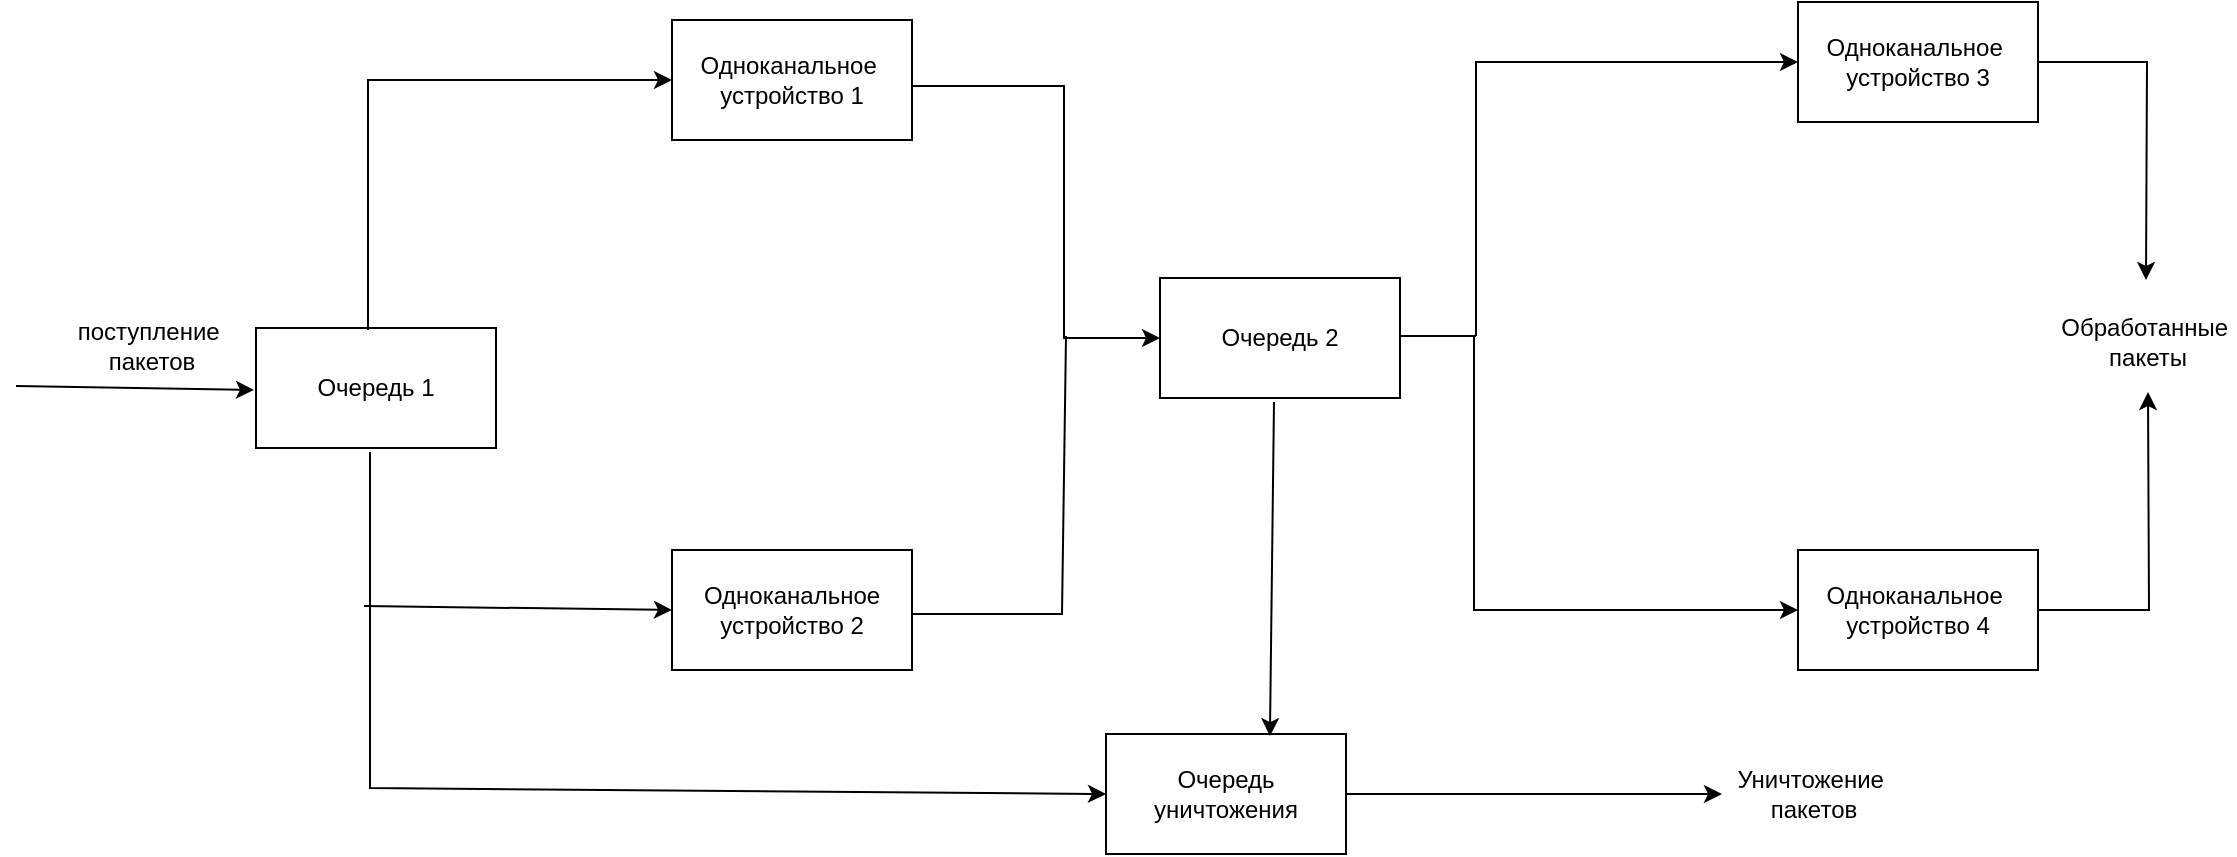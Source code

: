 <mxfile version="25.0.3">
  <diagram name="Страница — 1" id="quoDq-INLFYDusUXmufk">
    <mxGraphModel dx="1434" dy="746" grid="0" gridSize="10" guides="1" tooltips="1" connect="1" arrows="1" fold="1" page="1" pageScale="1" pageWidth="1169" pageHeight="1654" math="0" shadow="0">
      <root>
        <mxCell id="0" />
        <mxCell id="1" parent="0" />
        <mxCell id="CbfA4khZRV9MciLHMLf--1" value="" style="endArrow=classic;html=1;rounded=0;" edge="1" parent="1">
          <mxGeometry width="50" height="50" relative="1" as="geometry">
            <mxPoint x="40" y="361" as="sourcePoint" />
            <mxPoint x="159" y="363" as="targetPoint" />
          </mxGeometry>
        </mxCell>
        <mxCell id="CbfA4khZRV9MciLHMLf--2" value="Очередь 1" style="rounded=0;whiteSpace=wrap;html=1;" vertex="1" parent="1">
          <mxGeometry x="160" y="332" width="120" height="60" as="geometry" />
        </mxCell>
        <mxCell id="CbfA4khZRV9MciLHMLf--3" value="Одноканальное&amp;nbsp;&lt;br&gt;устройство 1" style="rounded=0;whiteSpace=wrap;html=1;" vertex="1" parent="1">
          <mxGeometry x="368" y="178" width="120" height="60" as="geometry" />
        </mxCell>
        <mxCell id="CbfA4khZRV9MciLHMLf--4" value="Одноканальное устройство 2" style="rounded=0;whiteSpace=wrap;html=1;" vertex="1" parent="1">
          <mxGeometry x="368" y="443" width="120" height="60" as="geometry" />
        </mxCell>
        <mxCell id="CbfA4khZRV9MciLHMLf--5" value="Очередь 2" style="rounded=0;whiteSpace=wrap;html=1;" vertex="1" parent="1">
          <mxGeometry x="612" y="307" width="120" height="60" as="geometry" />
        </mxCell>
        <mxCell id="CbfA4khZRV9MciLHMLf--18" value="" style="edgeStyle=orthogonalEdgeStyle;rounded=0;orthogonalLoop=1;jettySize=auto;html=1;" edge="1" parent="1" source="CbfA4khZRV9MciLHMLf--6">
          <mxGeometry relative="1" as="geometry">
            <mxPoint x="893" y="565" as="targetPoint" />
          </mxGeometry>
        </mxCell>
        <mxCell id="CbfA4khZRV9MciLHMLf--6" value="Очередь&lt;br&gt;уничтожения" style="rounded=0;whiteSpace=wrap;html=1;" vertex="1" parent="1">
          <mxGeometry x="585" y="535" width="120" height="60" as="geometry" />
        </mxCell>
        <mxCell id="CbfA4khZRV9MciLHMLf--23" value="" style="edgeStyle=orthogonalEdgeStyle;rounded=0;orthogonalLoop=1;jettySize=auto;html=1;" edge="1" parent="1" source="CbfA4khZRV9MciLHMLf--7">
          <mxGeometry relative="1" as="geometry">
            <mxPoint x="1105" y="308" as="targetPoint" />
          </mxGeometry>
        </mxCell>
        <mxCell id="CbfA4khZRV9MciLHMLf--7" value="Одноканальное&amp;nbsp;&lt;br&gt;устройство 3" style="rounded=0;whiteSpace=wrap;html=1;" vertex="1" parent="1">
          <mxGeometry x="931" y="169" width="120" height="60" as="geometry" />
        </mxCell>
        <mxCell id="CbfA4khZRV9MciLHMLf--21" value="" style="edgeStyle=orthogonalEdgeStyle;rounded=0;orthogonalLoop=1;jettySize=auto;html=1;" edge="1" parent="1" source="CbfA4khZRV9MciLHMLf--8">
          <mxGeometry relative="1" as="geometry">
            <mxPoint x="1106" y="364" as="targetPoint" />
          </mxGeometry>
        </mxCell>
        <mxCell id="CbfA4khZRV9MciLHMLf--8" value="Одноканальное&amp;nbsp;&lt;br&gt;устройство 4" style="rounded=0;whiteSpace=wrap;html=1;" vertex="1" parent="1">
          <mxGeometry x="931" y="443" width="120" height="60" as="geometry" />
        </mxCell>
        <mxCell id="CbfA4khZRV9MciLHMLf--9" value="поступление&amp;nbsp;&lt;br&gt;пакетов" style="text;html=1;align=center;verticalAlign=middle;whiteSpace=wrap;rounded=0;" vertex="1" parent="1">
          <mxGeometry x="78" y="326" width="60" height="30" as="geometry" />
        </mxCell>
        <mxCell id="CbfA4khZRV9MciLHMLf--11" value="" style="endArrow=classic;html=1;rounded=0;entryX=0;entryY=0.5;entryDx=0;entryDy=0;" edge="1" parent="1" target="CbfA4khZRV9MciLHMLf--3">
          <mxGeometry width="50" height="50" relative="1" as="geometry">
            <mxPoint x="216" y="333" as="sourcePoint" />
            <mxPoint x="266" y="283" as="targetPoint" />
            <Array as="points">
              <mxPoint x="216" y="208" />
            </Array>
          </mxGeometry>
        </mxCell>
        <mxCell id="CbfA4khZRV9MciLHMLf--12" value="" style="endArrow=classic;html=1;rounded=0;entryX=0;entryY=0.5;entryDx=0;entryDy=0;" edge="1" parent="1" target="CbfA4khZRV9MciLHMLf--6">
          <mxGeometry width="50" height="50" relative="1" as="geometry">
            <mxPoint x="217" y="394" as="sourcePoint" />
            <mxPoint x="267" y="344" as="targetPoint" />
            <Array as="points">
              <mxPoint x="217" y="562" />
            </Array>
          </mxGeometry>
        </mxCell>
        <mxCell id="CbfA4khZRV9MciLHMLf--13" value="" style="endArrow=classic;html=1;rounded=0;entryX=0;entryY=0.5;entryDx=0;entryDy=0;" edge="1" parent="1" target="CbfA4khZRV9MciLHMLf--4">
          <mxGeometry width="50" height="50" relative="1" as="geometry">
            <mxPoint x="214" y="471" as="sourcePoint" />
            <mxPoint x="266" y="430" as="targetPoint" />
          </mxGeometry>
        </mxCell>
        <mxCell id="CbfA4khZRV9MciLHMLf--14" value="" style="endArrow=classic;html=1;rounded=0;entryX=0;entryY=0.5;entryDx=0;entryDy=0;" edge="1" parent="1" target="CbfA4khZRV9MciLHMLf--5">
          <mxGeometry width="50" height="50" relative="1" as="geometry">
            <mxPoint x="488" y="211" as="sourcePoint" />
            <mxPoint x="538" y="161" as="targetPoint" />
            <Array as="points">
              <mxPoint x="564" y="211" />
              <mxPoint x="564" y="337" />
            </Array>
          </mxGeometry>
        </mxCell>
        <mxCell id="CbfA4khZRV9MciLHMLf--15" value="" style="endArrow=none;html=1;rounded=0;" edge="1" parent="1">
          <mxGeometry width="50" height="50" relative="1" as="geometry">
            <mxPoint x="488" y="475" as="sourcePoint" />
            <mxPoint x="565" y="336" as="targetPoint" />
            <Array as="points">
              <mxPoint x="563" y="475" />
            </Array>
          </mxGeometry>
        </mxCell>
        <mxCell id="CbfA4khZRV9MciLHMLf--16" value="Уничтожение&amp;nbsp;&lt;br&gt;пакетов" style="text;html=1;align=center;verticalAlign=middle;whiteSpace=wrap;rounded=0;" vertex="1" parent="1">
          <mxGeometry x="909" y="550" width="60" height="30" as="geometry" />
        </mxCell>
        <mxCell id="CbfA4khZRV9MciLHMLf--19" value="Обработанные&amp;nbsp;&lt;br&gt;пакеты" style="text;html=1;align=center;verticalAlign=middle;whiteSpace=wrap;rounded=0;" vertex="1" parent="1">
          <mxGeometry x="1076" y="324" width="60" height="30" as="geometry" />
        </mxCell>
        <mxCell id="CbfA4khZRV9MciLHMLf--25" value="" style="endArrow=none;html=1;rounded=0;" edge="1" parent="1">
          <mxGeometry width="50" height="50" relative="1" as="geometry">
            <mxPoint x="732" y="336" as="sourcePoint" />
            <mxPoint x="770" y="336" as="targetPoint" />
          </mxGeometry>
        </mxCell>
        <mxCell id="CbfA4khZRV9MciLHMLf--26" value="" style="endArrow=classic;html=1;rounded=0;entryX=0;entryY=0.5;entryDx=0;entryDy=0;" edge="1" parent="1" target="CbfA4khZRV9MciLHMLf--7">
          <mxGeometry width="50" height="50" relative="1" as="geometry">
            <mxPoint x="770" y="336" as="sourcePoint" />
            <mxPoint x="820" y="286" as="targetPoint" />
            <Array as="points">
              <mxPoint x="770" y="199" />
            </Array>
          </mxGeometry>
        </mxCell>
        <mxCell id="CbfA4khZRV9MciLHMLf--27" value="" style="endArrow=classic;html=1;rounded=0;entryX=0;entryY=0.5;entryDx=0;entryDy=0;" edge="1" parent="1" target="CbfA4khZRV9MciLHMLf--8">
          <mxGeometry width="50" height="50" relative="1" as="geometry">
            <mxPoint x="769" y="336" as="sourcePoint" />
            <mxPoint x="819" y="286" as="targetPoint" />
            <Array as="points">
              <mxPoint x="769" y="473" />
            </Array>
          </mxGeometry>
        </mxCell>
        <mxCell id="CbfA4khZRV9MciLHMLf--28" value="" style="endArrow=classic;html=1;rounded=0;entryX=0.683;entryY=0.017;entryDx=0;entryDy=0;entryPerimeter=0;" edge="1" parent="1" target="CbfA4khZRV9MciLHMLf--6">
          <mxGeometry width="50" height="50" relative="1" as="geometry">
            <mxPoint x="669" y="369" as="sourcePoint" />
            <mxPoint x="719" y="319" as="targetPoint" />
          </mxGeometry>
        </mxCell>
      </root>
    </mxGraphModel>
  </diagram>
</mxfile>
